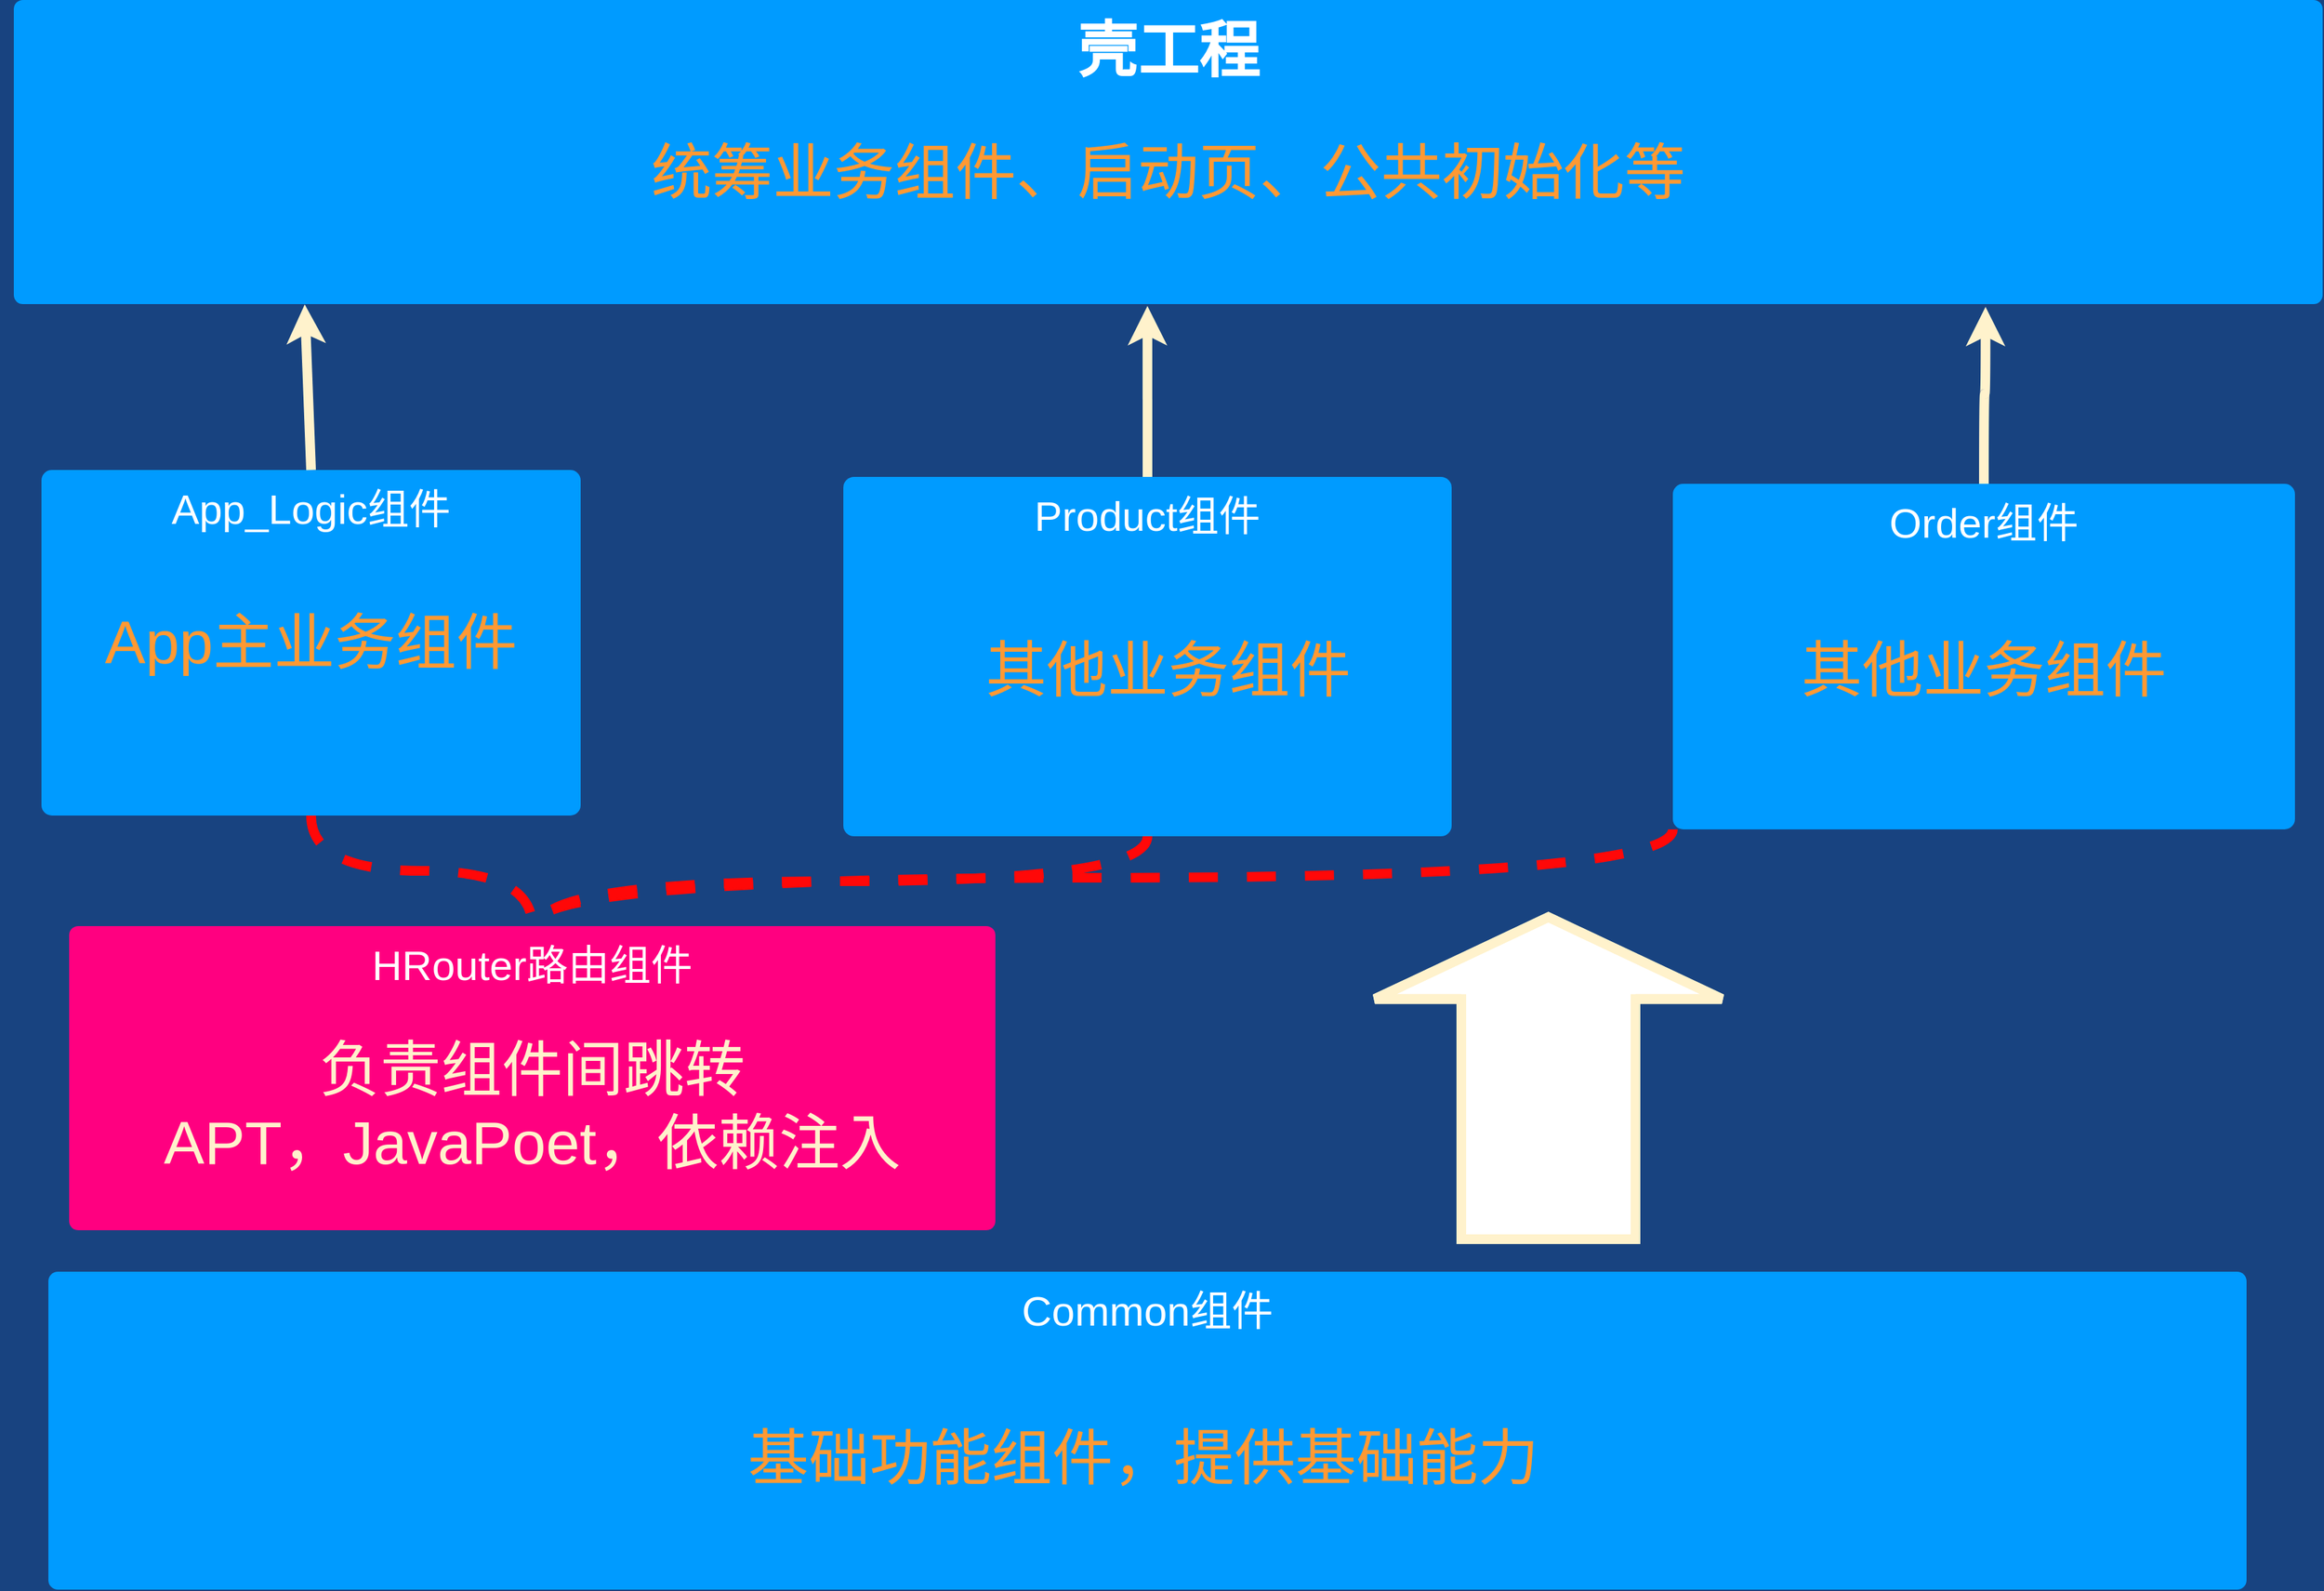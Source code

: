 <mxfile version="16.5.1" type="device"><diagram name="Page-1" id="7a6c530e-6e37-e111-ec74-82921da8cc10"><mxGraphModel dx="2204" dy="1528" grid="1" gridSize="10" guides="1" tooltips="1" connect="1" arrows="1" fold="1" page="1" pageScale="1.5" pageWidth="1169" pageHeight="826" background="#184380" math="0" shadow="0"><root><mxCell id="0" style=";html=1;"/><mxCell id="1" style=";html=1;" parent="0"/><mxCell id="23046e2b9bb16c14-116" value="壳工程" style="whiteSpace=wrap;html=1;rounded=1;shadow=0;strokeColor=none;strokeWidth=2;fillColor=#009BFF;fontSize=44;fontColor=#FFFFFF;align=center;arcSize=3;verticalAlign=top;spacingTop=4;fontStyle=1" parent="1" vertex="1"><mxGeometry x="60" y="60" width="1670" height="220" as="geometry"/></mxCell><mxCell id="8uRG9E13Re2kJFMA7yAN-1" value="App_Logic组件" style="whiteSpace=wrap;html=1;rounded=1;shadow=0;strokeColor=none;strokeWidth=2;fillColor=#009BFF;fontSize=30;fontColor=#FFFFFF;align=center;arcSize=3;verticalAlign=top;spacingTop=4;" vertex="1" parent="1"><mxGeometry x="80" y="400" width="390" height="250" as="geometry"/></mxCell><mxCell id="8uRG9E13Re2kJFMA7yAN-11" style="edgeStyle=orthogonalEdgeStyle;curved=1;rounded=0;orthogonalLoop=1;jettySize=auto;html=1;exitX=0.5;exitY=0;exitDx=0;exitDy=0;entryX=0.491;entryY=1.006;entryDx=0;entryDy=0;entryPerimeter=0;fontSize=44;strokeColor=#FFF2CC;strokeWidth=7;" edge="1" parent="1" source="8uRG9E13Re2kJFMA7yAN-2" target="23046e2b9bb16c14-116"><mxGeometry relative="1" as="geometry"/></mxCell><mxCell id="8uRG9E13Re2kJFMA7yAN-2" value="Product组件" style="whiteSpace=wrap;html=1;rounded=1;shadow=0;strokeColor=none;strokeWidth=2;fillColor=#009BFF;fontSize=30;fontColor=#FFFFFF;align=center;arcSize=3;verticalAlign=top;spacingTop=4;" vertex="1" parent="1"><mxGeometry x="660" y="405" width="440" height="260" as="geometry"/></mxCell><mxCell id="8uRG9E13Re2kJFMA7yAN-12" style="edgeStyle=orthogonalEdgeStyle;curved=1;rounded=0;orthogonalLoop=1;jettySize=auto;html=1;exitX=0.5;exitY=0;exitDx=0;exitDy=0;fontSize=44;strokeColor=#FFF2CC;strokeWidth=7;entryX=0.854;entryY=1.009;entryDx=0;entryDy=0;entryPerimeter=0;" edge="1" parent="1" source="8uRG9E13Re2kJFMA7yAN-3" target="23046e2b9bb16c14-116"><mxGeometry relative="1" as="geometry"><mxPoint x="1486" y="350" as="targetPoint"/></mxGeometry></mxCell><mxCell id="8uRG9E13Re2kJFMA7yAN-19" style="edgeStyle=orthogonalEdgeStyle;curved=1;rounded=0;orthogonalLoop=1;jettySize=auto;html=1;exitX=0;exitY=1;exitDx=0;exitDy=0;entryX=0.5;entryY=0;entryDx=0;entryDy=0;fontSize=44;strokeColor=#FF0808;strokeWidth=7;fillColor=default;endArrow=none;endFill=0;dashed=1;" edge="1" parent="1" source="8uRG9E13Re2kJFMA7yAN-3" target="8uRG9E13Re2kJFMA7yAN-5"><mxGeometry relative="1" as="geometry"/></mxCell><mxCell id="8uRG9E13Re2kJFMA7yAN-3" value="Order组件" style="whiteSpace=wrap;html=1;rounded=1;shadow=0;strokeColor=none;strokeWidth=2;fillColor=#009BFF;fontSize=30;fontColor=#FFFFFF;align=center;arcSize=3;verticalAlign=top;spacingTop=4;" vertex="1" parent="1"><mxGeometry x="1260" y="410" width="450" height="250" as="geometry"/></mxCell><mxCell id="8uRG9E13Re2kJFMA7yAN-4" value="Common组件" style="whiteSpace=wrap;html=1;rounded=1;shadow=0;strokeColor=none;strokeWidth=2;fillColor=#009BFF;fontSize=30;fontColor=#FFFFFF;align=center;arcSize=3;verticalAlign=top;spacingTop=4;" vertex="1" parent="1"><mxGeometry x="85" y="980" width="1590" height="230" as="geometry"/></mxCell><mxCell id="8uRG9E13Re2kJFMA7yAN-5" value="HRouter路由组件" style="whiteSpace=wrap;html=1;rounded=1;shadow=0;strokeColor=none;strokeWidth=2;fillColor=#FF0080;fontSize=30;fontColor=#FFFFFF;align=center;arcSize=3;verticalAlign=top;spacingTop=4;" vertex="1" parent="1"><mxGeometry x="100" y="730" width="670" height="220" as="geometry"/></mxCell><mxCell id="8uRG9E13Re2kJFMA7yAN-9" value="" style="endArrow=classic;html=1;rounded=0;fontSize=44;strokeColor=#FFF2CC;strokeWidth=7;curved=1;exitX=0.5;exitY=0;exitDx=0;exitDy=0;entryX=0.126;entryY=1.001;entryDx=0;entryDy=0;entryPerimeter=0;" edge="1" parent="1" source="8uRG9E13Re2kJFMA7yAN-1" target="23046e2b9bb16c14-116"><mxGeometry width="50" height="50" relative="1" as="geometry"><mxPoint x="840" y="470" as="sourcePoint"/><mxPoint x="890" y="420" as="targetPoint"/></mxGeometry></mxCell><mxCell id="8uRG9E13Re2kJFMA7yAN-14" value="" style="shape=flexArrow;endArrow=classic;html=1;rounded=0;fontSize=44;strokeColor=#FFF2CC;strokeWidth=7;curved=1;width=120;endSize=17.4;endWidth=118;fillColor=default;" edge="1" parent="1"><mxGeometry width="50" height="50" relative="1" as="geometry"><mxPoint x="1170" y="960" as="sourcePoint"/><mxPoint x="1170" y="720" as="targetPoint"/><Array as="points"><mxPoint x="1170" y="830"/></Array></mxGeometry></mxCell><mxCell id="8uRG9E13Re2kJFMA7yAN-17" value="" style="endArrow=none;dashed=1;html=1;rounded=0;fontSize=44;strokeColor=#FF0808;strokeWidth=7;fillColor=default;edgeStyle=orthogonalEdgeStyle;curved=1;" edge="1" parent="1" source="8uRG9E13Re2kJFMA7yAN-1" target="8uRG9E13Re2kJFMA7yAN-5"><mxGeometry width="50" height="50" relative="1" as="geometry"><mxPoint x="840" y="470" as="sourcePoint"/><mxPoint x="590" y="590" as="targetPoint"/><Array as="points"/></mxGeometry></mxCell><mxCell id="8uRG9E13Re2kJFMA7yAN-18" value="" style="endArrow=none;dashed=1;html=1;rounded=0;fontSize=44;strokeColor=#FF0808;strokeWidth=7;fillColor=default;curved=1;exitX=0.5;exitY=1;exitDx=0;exitDy=0;edgeStyle=orthogonalEdgeStyle;" edge="1" parent="1" source="8uRG9E13Re2kJFMA7yAN-2"><mxGeometry width="50" height="50" relative="1" as="geometry"><mxPoint x="660" y="400" as="sourcePoint"/><mxPoint x="440" y="730" as="targetPoint"/></mxGeometry></mxCell><mxCell id="8uRG9E13Re2kJFMA7yAN-20" value="统筹业务组件、启动页、公共初始化等" style="text;html=1;strokeColor=none;fillColor=none;align=center;verticalAlign=middle;whiteSpace=wrap;rounded=0;fontSize=44;fontColor=#FF9933;" vertex="1" parent="1"><mxGeometry x="455" y="170" width="880" height="30" as="geometry"/></mxCell><mxCell id="8uRG9E13Re2kJFMA7yAN-21" value="App主业务组件" style="text;html=1;strokeColor=none;fillColor=none;align=center;verticalAlign=middle;whiteSpace=wrap;rounded=0;fontSize=44;fontColor=#FF9933;" vertex="1" parent="1"><mxGeometry x="50" y="500" width="450" height="50" as="geometry"/></mxCell><mxCell id="8uRG9E13Re2kJFMA7yAN-22" value="其他业务组件" style="text;html=1;strokeColor=none;fillColor=none;align=center;verticalAlign=middle;whiteSpace=wrap;rounded=0;fontSize=44;fontColor=#FF9933;" vertex="1" parent="1"><mxGeometry x="580" y="530" width="630" height="30" as="geometry"/></mxCell><mxCell id="8uRG9E13Re2kJFMA7yAN-23" value="其他业务组件" style="text;html=1;strokeColor=none;fillColor=none;align=center;verticalAlign=middle;whiteSpace=wrap;rounded=0;fontSize=44;fontColor=#FF9933;" vertex="1" parent="1"><mxGeometry x="1300" y="530" width="370" height="30" as="geometry"/></mxCell><mxCell id="8uRG9E13Re2kJFMA7yAN-24" value="负责组件间跳转&lt;br&gt;APT，JavaPoet，依赖注入" style="text;html=1;strokeColor=none;fillColor=none;align=center;verticalAlign=middle;whiteSpace=wrap;rounded=0;fontSize=44;fontColor=#FFF2CC;" vertex="1" parent="1"><mxGeometry x="120" y="810" width="630" height="100" as="geometry"/></mxCell><mxCell id="8uRG9E13Re2kJFMA7yAN-25" value="基础功能组件，提供基础能力" style="text;html=1;strokeColor=none;fillColor=none;align=center;verticalAlign=middle;whiteSpace=wrap;rounded=0;fontSize=44;fontColor=#FF9933;" vertex="1" parent="1"><mxGeometry x="437" y="1100" width="880" height="30" as="geometry"/></mxCell></root></mxGraphModel></diagram></mxfile>